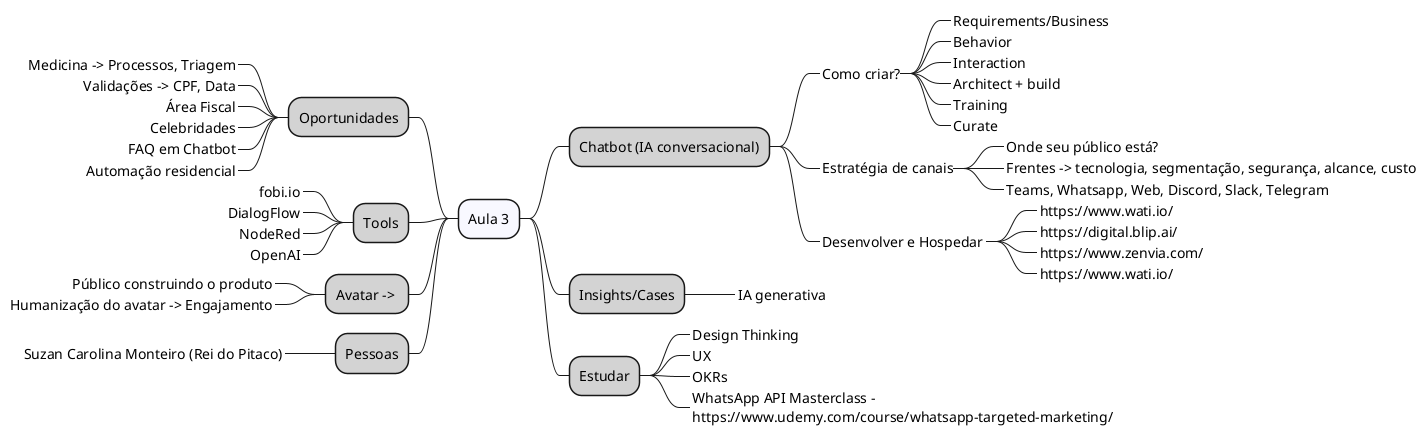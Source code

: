 @startmindmap

*[#F8F8FF] Aula 3

**[#LightGray] Chatbot (IA conversacional)

***_ Como criar?

****_ Requirements/Business
****_ Behavior
****_ Interaction
****_ Architect + build
****_ Training
****_ Curate

***_ Estratégia de canais

****_ Onde seu público está? 
****_ Frentes -> tecnologia, segmentação, segurança, alcance, custo
****_ Teams, Whatsapp, Web, Discord, Slack, Telegram

***_ Desenvolver e Hospedar 

****_ https://www.wati.io/
****_ https://digital.blip.ai/
****_ https://www.zenvia.com/
****_ https://www.wati.io/

**[#LightGray] Insights/Cases

***_ IA generativa

**[#LightGray] Estudar

***_ Design Thinking
***_ UX
***_ OKRs
***_ WhatsApp API Masterclass -\nhttps://www.udemy.com/course/whatsapp-targeted-marketing/


left side

**[#LightGray] Oportunidades

***_ Medicina -> Processos, Triagem
***_ Validações -> CPF, Data
***_ Área Fiscal
***_ Celebridades
***_ FAQ em Chatbot
***_ Automação residencial



**[#LightGray] Tools

***_ fobi.io
***_ DialogFlow
***_ NodeRed
***_ OpenAI

**[#LightGray] Avatar -> 

***_ Público construindo o produto
***_ Humanização do avatar -> Engajamento

**[#LightGray] Pessoas

***_ Suzan Carolina Monteiro (Rei do Pitaco)

@endmindmap
